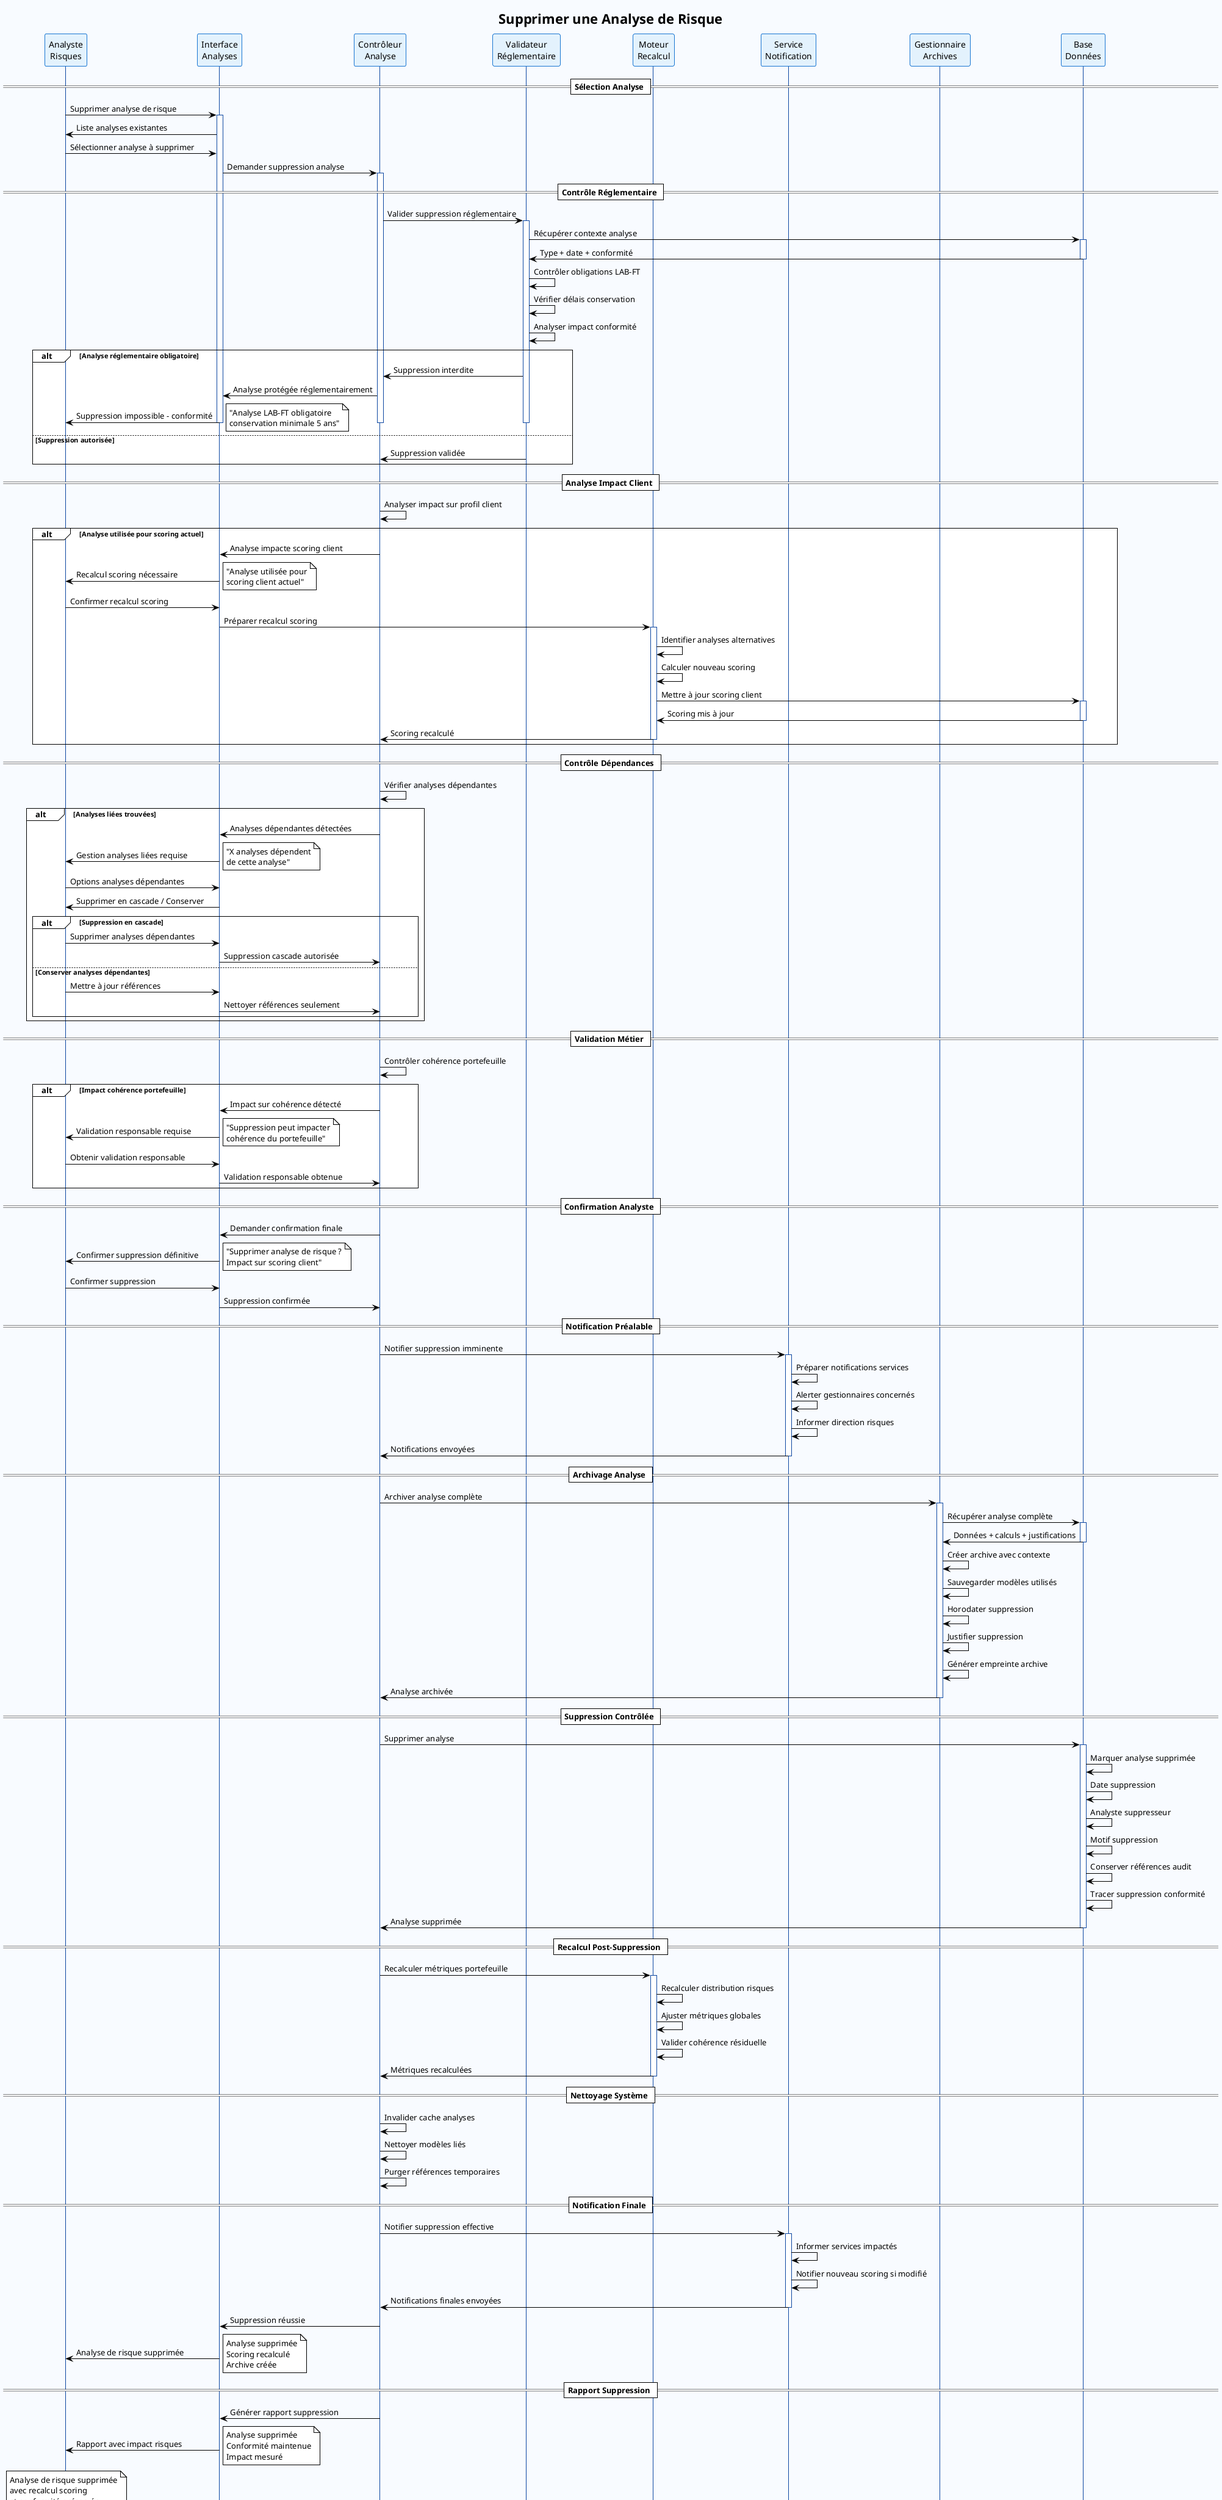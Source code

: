 @startuml Sequence_SupprimerAnalyseRisque
!theme plain
skinparam backgroundColor #F8FBFF
skinparam sequence {
    ActorBorderColor #1976D2
    LifeLineBorderColor #0D47A1
    ParticipantBorderColor #1976D2
    ParticipantBackgroundColor #E3F2FD
    MessageTextSize 8
    NoteTextSize 7
}

title Supprimer une Analyse de Risque

participant "Analyste\nRisques" as analyst
participant "Interface\nAnalyses" as ui
participant "Contrôleur\nAnalyse" as ctrl
participant "Validateur\nRéglementaire" as reg_valid
participant "Moteur\nRecalcul" as recalc
participant "Service\nNotification" as notif
participant "Gestionnaire\nArchives" as archive
participant "Base\nDonnées" as bdd

== Sélection Analyse ==
analyst -> ui : Supprimer analyse de risque
activate ui
ui -> analyst : Liste analyses existantes
analyst -> ui : Sélectionner analyse à supprimer
ui -> ctrl : Demander suppression analyse
activate ctrl

== Contrôle Réglementaire ==
ctrl -> reg_valid : Valider suppression réglementaire
activate reg_valid
reg_valid -> bdd : Récupérer contexte analyse
activate bdd
bdd -> reg_valid : Type + date + conformité
deactivate bdd

reg_valid -> reg_valid : Contrôler obligations LAB-FT
reg_valid -> reg_valid : Vérifier délais conservation
reg_valid -> reg_valid : Analyser impact conformité

alt Analyse réglementaire obligatoire
    reg_valid -> ctrl : Suppression interdite
    ctrl -> ui : Analyse protégée réglementairement
    ui -> analyst : Suppression impossible - conformité
    note right : "Analyse LAB-FT obligatoire\nconservation minimale 5 ans"
    deactivate reg_valid
    deactivate ctrl
    deactivate ui
else Suppression autorisée
    reg_valid -> ctrl : Suppression validée
    deactivate reg_valid
end

== Analyse Impact Client ==
ctrl -> ctrl : Analyser impact sur profil client
alt Analyse utilisée pour scoring actuel
    ctrl -> ui : Analyse impacte scoring client
    ui -> analyst : Recalcul scoring nécessaire
    note right : "Analyse utilisée pour\nscoring client actuel"
    
    analyst -> ui : Confirmer recalcul scoring
    ui -> recalc : Préparer recalcul scoring
    activate recalc
    recalc -> recalc : Identifier analyses alternatives
    recalc -> recalc : Calculer nouveau scoring
    recalc -> bdd : Mettre à jour scoring client
    activate bdd
    bdd -> recalc : Scoring mis à jour
    deactivate bdd
    recalc -> ctrl : Scoring recalculé
    deactivate recalc
end

== Contrôle Dépendances ==
ctrl -> ctrl : Vérifier analyses dépendantes
alt Analyses liées trouvées
    ctrl -> ui : Analyses dépendantes détectées
    ui -> analyst : Gestion analyses liées requise
    note right : "X analyses dépendent\nde cette analyse"
    
    analyst -> ui : Options analyses dépendantes
    ui -> analyst : Supprimer en cascade / Conserver
    
    alt Suppression en cascade
        analyst -> ui : Supprimer analyses dépendantes
        ui -> ctrl : Suppression cascade autorisée
    else Conserver analyses dépendantes
        analyst -> ui : Mettre à jour références
        ui -> ctrl : Nettoyer références seulement
    end
end

== Validation Métier ==
ctrl -> ctrl : Contrôler cohérence portefeuille
alt Impact cohérence portefeuille
    ctrl -> ui : Impact sur cohérence détecté
    ui -> analyst : Validation responsable requise
    note right : "Suppression peut impacter\ncohérence du portefeuille"
    
    analyst -> ui : Obtenir validation responsable
    ui -> ctrl : Validation responsable obtenue
end

== Confirmation Analyste ==
ctrl -> ui : Demander confirmation finale
ui -> analyst : Confirmer suppression définitive
note right : "Supprimer analyse de risque ?\nImpact sur scoring client"

analyst -> ui : Confirmer suppression
ui -> ctrl : Suppression confirmée

== Notification Préalable ==
ctrl -> notif : Notifier suppression imminente
activate notif
notif -> notif : Préparer notifications services
notif -> notif : Alerter gestionnaires concernés
notif -> notif : Informer direction risques
notif -> ctrl : Notifications envoyées
deactivate notif

== Archivage Analyse ==
ctrl -> archive : Archiver analyse complète
activate archive
archive -> bdd : Récupérer analyse complète
activate bdd
bdd -> archive : Données + calculs + justifications
deactivate bdd

archive -> archive : Créer archive avec contexte
archive -> archive : Sauvegarder modèles utilisés
archive -> archive : Horodater suppression
archive -> archive : Justifier suppression
archive -> archive : Générer empreinte archive
archive -> ctrl : Analyse archivée
deactivate archive

== Suppression Contrôlée ==
ctrl -> bdd : Supprimer analyse
activate bdd
bdd -> bdd : Marquer analyse supprimée
bdd -> bdd : Date suppression
bdd -> bdd : Analyste suppresseur
bdd -> bdd : Motif suppression
bdd -> bdd : Conserver références audit
bdd -> bdd : Tracer suppression conformité
bdd -> ctrl : Analyse supprimée
deactivate bdd

== Recalcul Post-Suppression ==
ctrl -> recalc : Recalculer métriques portefeuille
activate recalc
recalc -> recalc : Recalculer distribution risques
recalc -> recalc : Ajuster métriques globales
recalc -> recalc : Valider cohérence résiduelle
recalc -> ctrl : Métriques recalculées
deactivate recalc

== Nettoyage Système ==
ctrl -> ctrl : Invalider cache analyses
ctrl -> ctrl : Nettoyer modèles liés
ctrl -> ctrl : Purger références temporaires

== Notification Finale ==
ctrl -> notif : Notifier suppression effective
activate notif
notif -> notif : Informer services impactés
notif -> notif : Notifier nouveau scoring si modifié
notif -> ctrl : Notifications finales envoyées
deactivate notif

ctrl -> ui : Suppression réussie
ui -> analyst : Analyse de risque supprimée
note right : Analyse supprimée\nScoring recalculé\nArchive créée

== Rapport Suppression ==
ctrl -> ui : Générer rapport suppression
ui -> analyst : Rapport avec impact risques
note right : Analyse supprimée\nConformité maintenue\nImpact mesuré

deactivate ctrl
deactivate ui

note over analyst : Analyse de risque supprimée\navec recalcul scoring\net conformité préservée

@enduml
